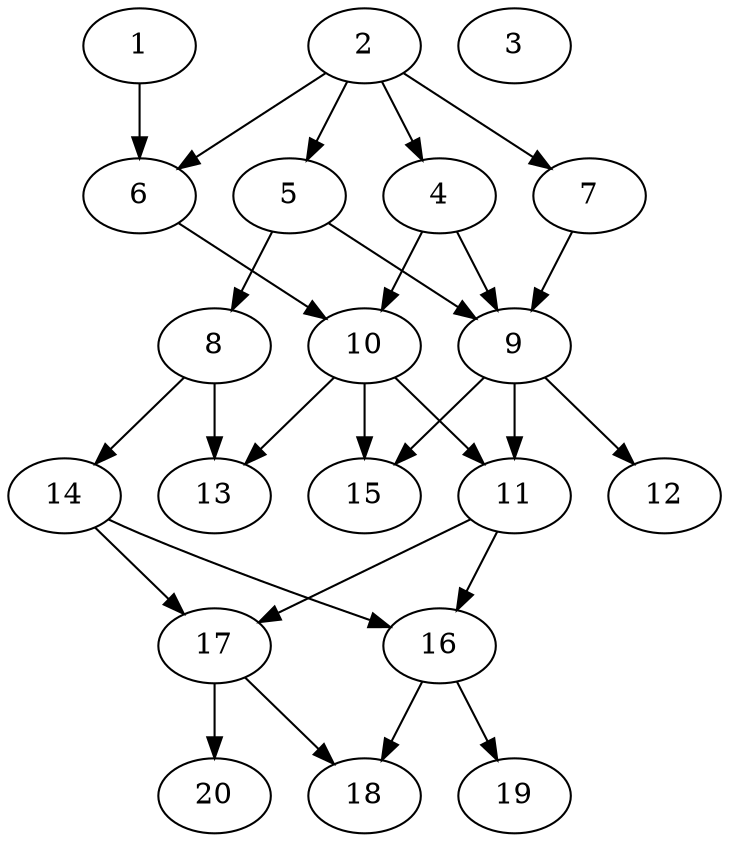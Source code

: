 // DAG automatically generated by daggen at Tue Jul 23 14:22:50 2019
// ./daggen --dot -n 20 --ccr 0.5 --fat 0.5 --regular 0.5 --density 0.6 --mindata 5242880 --maxdata 52428800 
digraph G {
  1 [size="53268480", alpha="0.10", expect_size="26634240"] 
  1 -> 6 [size ="26634240"]
  2 [size="94832640", alpha="0.10", expect_size="47416320"] 
  2 -> 4 [size ="47416320"]
  2 -> 5 [size ="47416320"]
  2 -> 6 [size ="47416320"]
  2 -> 7 [size ="47416320"]
  3 [size="44343296", alpha="0.04", expect_size="22171648"] 
  4 [size="36395008", alpha="0.05", expect_size="18197504"] 
  4 -> 9 [size ="18197504"]
  4 -> 10 [size ="18197504"]
  5 [size="42936320", alpha="0.09", expect_size="21468160"] 
  5 -> 8 [size ="21468160"]
  5 -> 9 [size ="21468160"]
  6 [size="20551680", alpha="0.13", expect_size="10275840"] 
  6 -> 10 [size ="10275840"]
  7 [size="42199040", alpha="0.11", expect_size="21099520"] 
  7 -> 9 [size ="21099520"]
  8 [size="61364224", alpha="0.11", expect_size="30682112"] 
  8 -> 13 [size ="30682112"]
  8 -> 14 [size ="30682112"]
  9 [size="35340288", alpha="0.04", expect_size="17670144"] 
  9 -> 11 [size ="17670144"]
  9 -> 12 [size ="17670144"]
  9 -> 15 [size ="17670144"]
  10 [size="74485760", alpha="0.07", expect_size="37242880"] 
  10 -> 11 [size ="37242880"]
  10 -> 13 [size ="37242880"]
  10 -> 15 [size ="37242880"]
  11 [size="47781888", alpha="0.19", expect_size="23890944"] 
  11 -> 16 [size ="23890944"]
  11 -> 17 [size ="23890944"]
  12 [size="94281728", alpha="0.01", expect_size="47140864"] 
  13 [size="47775744", alpha="0.20", expect_size="23887872"] 
  14 [size="65460224", alpha="0.06", expect_size="32730112"] 
  14 -> 16 [size ="32730112"]
  14 -> 17 [size ="32730112"]
  15 [size="91172864", alpha="0.06", expect_size="45586432"] 
  16 [size="37621760", alpha="0.07", expect_size="18810880"] 
  16 -> 18 [size ="18810880"]
  16 -> 19 [size ="18810880"]
  17 [size="99074048", alpha="0.18", expect_size="49537024"] 
  17 -> 18 [size ="49537024"]
  17 -> 20 [size ="49537024"]
  18 [size="56086528", alpha="0.08", expect_size="28043264"] 
  19 [size="13545472", alpha="0.05", expect_size="6772736"] 
  20 [size="33060864", alpha="0.19", expect_size="16530432"] 
}
